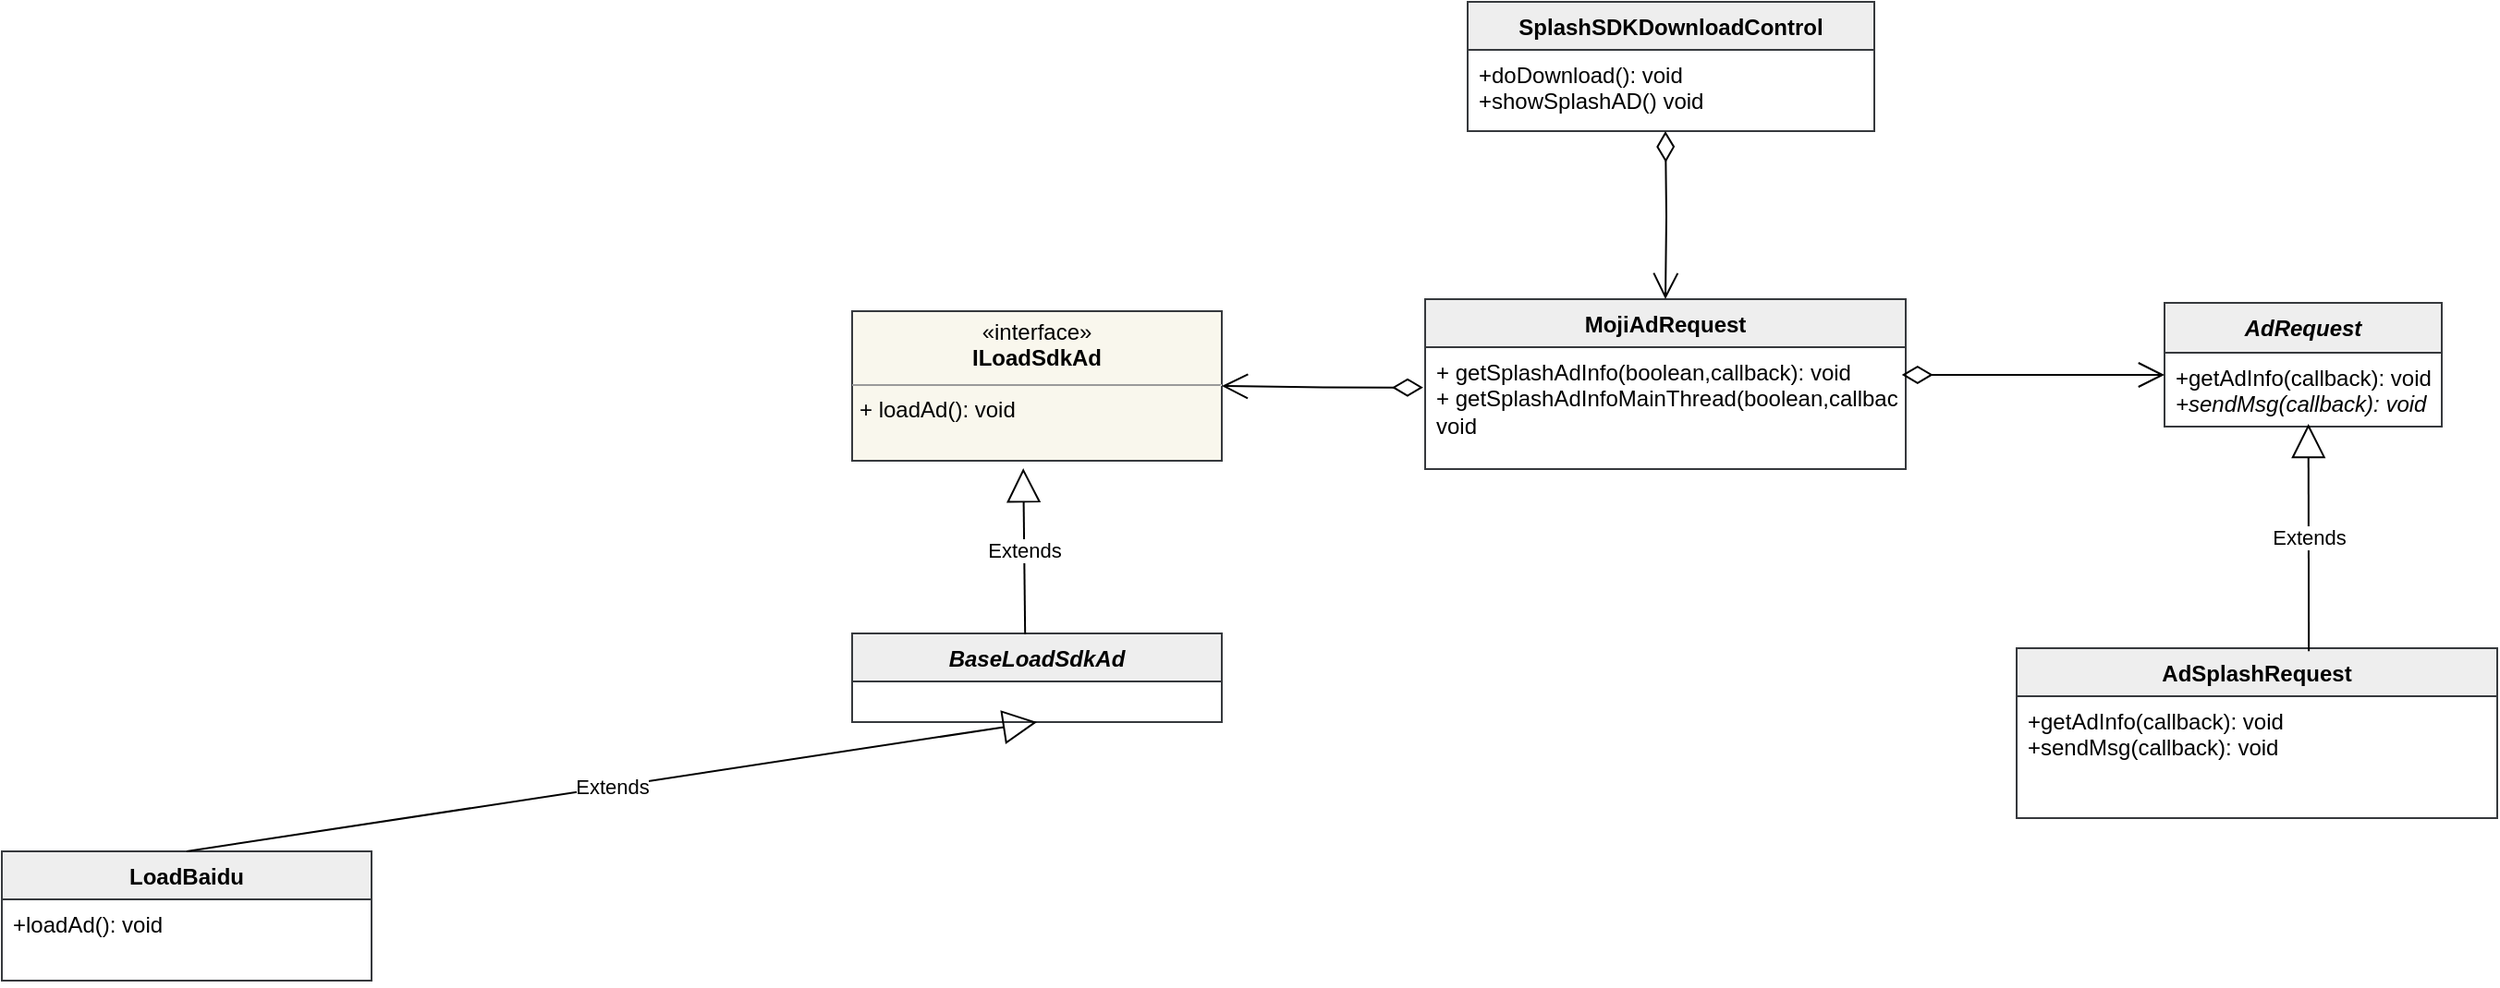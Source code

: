 <mxfile version="22.1.8" type="github">
  <diagram name="第 1 页" id="TSXyZXu4kWinHq2TDxlp">
    <mxGraphModel dx="2562" dy="2080" grid="1" gridSize="10" guides="1" tooltips="1" connect="1" arrows="1" fold="1" page="1" pageScale="1" pageWidth="827" pageHeight="1169" math="0" shadow="0">
      <root>
        <mxCell id="0" />
        <mxCell id="1" parent="0" />
        <mxCell id="jxTfj0J5B8EuD5VJaLxf-2" value="MojiAdRequest" style="swimlane;fontStyle=1;align=center;verticalAlign=top;childLayout=stackLayout;horizontal=1;startSize=26;horizontalStack=0;resizeParent=1;resizeParentMax=0;resizeLast=0;collapsible=1;marginBottom=0;whiteSpace=wrap;html=1;fillColor=#eeeeee;strokeColor=#36393d;" vertex="1" parent="1">
          <mxGeometry x="170" y="91" width="260" height="92" as="geometry" />
        </mxCell>
        <mxCell id="jxTfj0J5B8EuD5VJaLxf-3" value="+&amp;nbsp;getSplashAdInfo(boolean,callback): void&lt;br&gt;+&amp;nbsp;getSplashAdInfoMainThread&lt;span style=&quot;background-color: initial;&quot;&gt;(boolean,callback): void&lt;/span&gt;" style="text;strokeColor=none;fillColor=none;align=left;verticalAlign=top;spacingLeft=4;spacingRight=4;overflow=hidden;rotatable=0;points=[[0,0.5],[1,0.5]];portConstraint=eastwest;whiteSpace=wrap;html=1;" vertex="1" parent="jxTfj0J5B8EuD5VJaLxf-2">
          <mxGeometry y="26" width="260" height="66" as="geometry" />
        </mxCell>
        <mxCell id="jxTfj0J5B8EuD5VJaLxf-4" value="AdSplashRequest" style="swimlane;fontStyle=1;align=center;verticalAlign=top;childLayout=stackLayout;horizontal=1;startSize=26;horizontalStack=0;resizeParent=1;resizeParentMax=0;resizeLast=0;collapsible=1;marginBottom=0;whiteSpace=wrap;html=1;fillColor=#eeeeee;strokeColor=#36393d;" vertex="1" parent="1">
          <mxGeometry x="490" y="280" width="260" height="92" as="geometry" />
        </mxCell>
        <mxCell id="jxTfj0J5B8EuD5VJaLxf-5" value="+getAdInfo(callback): void&lt;br style=&quot;border-color: var(--border-color);&quot;&gt;+sendMsg(callback): void" style="text;strokeColor=none;fillColor=none;align=left;verticalAlign=top;spacingLeft=4;spacingRight=4;overflow=hidden;rotatable=0;points=[[0,0.5],[1,0.5]];portConstraint=eastwest;whiteSpace=wrap;html=1;" vertex="1" parent="jxTfj0J5B8EuD5VJaLxf-4">
          <mxGeometry y="26" width="260" height="66" as="geometry" />
        </mxCell>
        <mxCell id="jxTfj0J5B8EuD5VJaLxf-6" value="&lt;i&gt;AdRequest&lt;/i&gt;" style="swimlane;fontStyle=1;align=center;verticalAlign=top;childLayout=stackLayout;horizontal=1;startSize=27;horizontalStack=0;resizeParent=1;resizeParentMax=0;resizeLast=0;collapsible=1;marginBottom=0;whiteSpace=wrap;html=1;fillColor=#eeeeee;strokeColor=#36393d;" vertex="1" parent="1">
          <mxGeometry x="570" y="93" width="150" height="67" as="geometry" />
        </mxCell>
        <mxCell id="jxTfj0J5B8EuD5VJaLxf-7" value="+getAdInfo(callback): void&lt;br&gt;&lt;i&gt;+sendMsg&lt;span style=&quot;background-color: initial;&quot;&gt;(callback): void&lt;/span&gt;&lt;/i&gt;" style="text;strokeColor=none;fillColor=none;align=left;verticalAlign=top;spacingLeft=4;spacingRight=4;overflow=hidden;rotatable=0;points=[[0,0.5],[1,0.5]];portConstraint=eastwest;whiteSpace=wrap;html=1;" vertex="1" parent="jxTfj0J5B8EuD5VJaLxf-6">
          <mxGeometry y="27" width="150" height="40" as="geometry" />
        </mxCell>
        <mxCell id="jxTfj0J5B8EuD5VJaLxf-8" value="" style="endArrow=open;html=1;endSize=12;startArrow=diamondThin;startSize=14;startFill=0;edgeStyle=orthogonalEdgeStyle;align=left;verticalAlign=bottom;rounded=0;entryX=0;entryY=0.5;entryDx=0;entryDy=0;exitX=0.992;exitY=0.227;exitDx=0;exitDy=0;exitPerimeter=0;" edge="1" parent="1" source="jxTfj0J5B8EuD5VJaLxf-3">
          <mxGeometry x="-1" y="3" relative="1" as="geometry">
            <mxPoint x="400" y="150" as="sourcePoint" />
            <mxPoint x="570" y="132" as="targetPoint" />
          </mxGeometry>
        </mxCell>
        <mxCell id="jxTfj0J5B8EuD5VJaLxf-9" value="Extends" style="endArrow=block;endSize=16;endFill=0;html=1;rounded=0;entryX=0.519;entryY=0.962;entryDx=0;entryDy=0;entryPerimeter=0;exitX=0.608;exitY=0.017;exitDx=0;exitDy=0;exitPerimeter=0;" edge="1" parent="1" source="jxTfj0J5B8EuD5VJaLxf-4" target="jxTfj0J5B8EuD5VJaLxf-7">
          <mxGeometry width="160" relative="1" as="geometry">
            <mxPoint x="645" y="270" as="sourcePoint" />
            <mxPoint x="760" y="220" as="targetPoint" />
          </mxGeometry>
        </mxCell>
        <mxCell id="jxTfj0J5B8EuD5VJaLxf-10" value="&lt;p style=&quot;margin:0px;margin-top:4px;text-align:center;&quot;&gt;«interface»&lt;br style=&quot;border-color: var(--border-color);&quot;&gt;&lt;b style=&quot;border-color: var(--border-color);&quot;&gt;ILoadSdkAd&lt;/b&gt;&lt;/p&gt;&lt;hr size=&quot;1&quot;&gt;&lt;p style=&quot;margin:0px;margin-left:4px;&quot;&gt;+&amp;nbsp;loadAd&lt;span style=&quot;background-color: initial;&quot;&gt;(): void&lt;/span&gt;&lt;/p&gt;" style="verticalAlign=top;align=left;overflow=fill;fontSize=12;fontFamily=Helvetica;html=1;whiteSpace=wrap;fillColor=#f9f7ed;strokeColor=#36393d;" vertex="1" parent="1">
          <mxGeometry x="-140" y="97.5" width="200" height="81" as="geometry" />
        </mxCell>
        <mxCell id="jxTfj0J5B8EuD5VJaLxf-11" value="&lt;i&gt;BaseLoadSdkAd&lt;/i&gt;" style="swimlane;fontStyle=1;align=center;verticalAlign=top;childLayout=stackLayout;horizontal=1;startSize=26;horizontalStack=0;resizeParent=1;resizeParentMax=0;resizeLast=0;collapsible=1;marginBottom=0;whiteSpace=wrap;html=1;fillColor=#eeeeee;strokeColor=#36393d;" vertex="1" parent="1">
          <mxGeometry x="-140" y="272" width="200" height="48" as="geometry" />
        </mxCell>
        <mxCell id="jxTfj0J5B8EuD5VJaLxf-13" value="LoadBaidu" style="swimlane;fontStyle=1;align=center;verticalAlign=top;childLayout=stackLayout;horizontal=1;startSize=26;horizontalStack=0;resizeParent=1;resizeParentMax=0;resizeLast=0;collapsible=1;marginBottom=0;whiteSpace=wrap;html=1;fillColor=#eeeeee;strokeColor=#36393d;" vertex="1" parent="1">
          <mxGeometry x="-600" y="390" width="200" height="70" as="geometry" />
        </mxCell>
        <mxCell id="jxTfj0J5B8EuD5VJaLxf-14" value="+loadAd&lt;span style=&quot;background-color: initial;&quot;&gt;(): void&lt;/span&gt;&lt;i style=&quot;border-color: var(--border-color); background-color: initial;&quot;&gt;&lt;br&gt;&lt;/i&gt;" style="text;strokeColor=none;fillColor=none;align=left;verticalAlign=top;spacingLeft=4;spacingRight=4;overflow=hidden;rotatable=0;points=[[0,0.5],[1,0.5]];portConstraint=eastwest;whiteSpace=wrap;html=1;" vertex="1" parent="jxTfj0J5B8EuD5VJaLxf-13">
          <mxGeometry y="26" width="200" height="44" as="geometry" />
        </mxCell>
        <mxCell id="jxTfj0J5B8EuD5VJaLxf-15" value="Extends" style="endArrow=block;endSize=16;endFill=0;html=1;rounded=0;entryX=0.5;entryY=1;entryDx=0;entryDy=0;exitX=0.5;exitY=0;exitDx=0;exitDy=0;" edge="1" parent="1" source="jxTfj0J5B8EuD5VJaLxf-13" target="jxTfj0J5B8EuD5VJaLxf-11">
          <mxGeometry width="160" relative="1" as="geometry">
            <mxPoint x="-270" y="424" as="sourcePoint" />
            <mxPoint x="217.6" y="309.996" as="targetPoint" />
          </mxGeometry>
        </mxCell>
        <mxCell id="jxTfj0J5B8EuD5VJaLxf-16" value="Extends" style="endArrow=block;endSize=16;endFill=0;html=1;rounded=0;exitX=0.468;exitY=0.01;exitDx=0;exitDy=0;exitPerimeter=0;entryX=0.463;entryY=1.05;entryDx=0;entryDy=0;entryPerimeter=0;" edge="1" parent="1" source="jxTfj0J5B8EuD5VJaLxf-11" target="jxTfj0J5B8EuD5VJaLxf-10">
          <mxGeometry width="160" relative="1" as="geometry">
            <mxPoint x="-47.6" y="244.004" as="sourcePoint" />
            <mxPoint x="-50" y="210" as="targetPoint" />
          </mxGeometry>
        </mxCell>
        <mxCell id="jxTfj0J5B8EuD5VJaLxf-17" value="" style="endArrow=open;html=1;endSize=12;startArrow=diamondThin;startSize=14;startFill=0;edgeStyle=orthogonalEdgeStyle;align=left;verticalAlign=bottom;rounded=0;entryX=1;entryY=0.5;entryDx=0;entryDy=0;exitX=-0.004;exitY=0.331;exitDx=0;exitDy=0;exitPerimeter=0;" edge="1" parent="1" source="jxTfj0J5B8EuD5VJaLxf-3" target="jxTfj0J5B8EuD5VJaLxf-10">
          <mxGeometry x="-1" y="3" relative="1" as="geometry">
            <mxPoint x="388" y="300" as="sourcePoint" />
            <mxPoint x="230" y="300" as="targetPoint" />
          </mxGeometry>
        </mxCell>
        <mxCell id="jxTfj0J5B8EuD5VJaLxf-18" value="SplashSDKDownloadControl" style="swimlane;fontStyle=1;align=center;verticalAlign=top;childLayout=stackLayout;horizontal=1;startSize=26;horizontalStack=0;resizeParent=1;resizeParentMax=0;resizeLast=0;collapsible=1;marginBottom=0;whiteSpace=wrap;html=1;fillColor=#eeeeee;strokeColor=#36393d;" vertex="1" parent="1">
          <mxGeometry x="193" y="-70" width="220" height="70" as="geometry" />
        </mxCell>
        <mxCell id="jxTfj0J5B8EuD5VJaLxf-19" value="+doDownload(): void&lt;br&gt;+showSplashAD() void&lt;span style=&quot;background-color: initial;&quot;&gt;&lt;br&gt;&lt;/span&gt;" style="text;strokeColor=none;fillColor=none;align=left;verticalAlign=top;spacingLeft=4;spacingRight=4;overflow=hidden;rotatable=0;points=[[0,0.5],[1,0.5]];portConstraint=eastwest;whiteSpace=wrap;html=1;" vertex="1" parent="jxTfj0J5B8EuD5VJaLxf-18">
          <mxGeometry y="26" width="220" height="44" as="geometry" />
        </mxCell>
        <mxCell id="jxTfj0J5B8EuD5VJaLxf-20" value="" style="endArrow=open;html=1;endSize=12;startArrow=diamondThin;startSize=14;startFill=0;edgeStyle=orthogonalEdgeStyle;align=left;verticalAlign=bottom;rounded=0;" edge="1" parent="1" target="jxTfj0J5B8EuD5VJaLxf-2">
          <mxGeometry x="-1" y="3" relative="1" as="geometry">
            <mxPoint x="300" as="sourcePoint" />
            <mxPoint x="303.33" y="140" as="targetPoint" />
          </mxGeometry>
        </mxCell>
      </root>
    </mxGraphModel>
  </diagram>
</mxfile>
